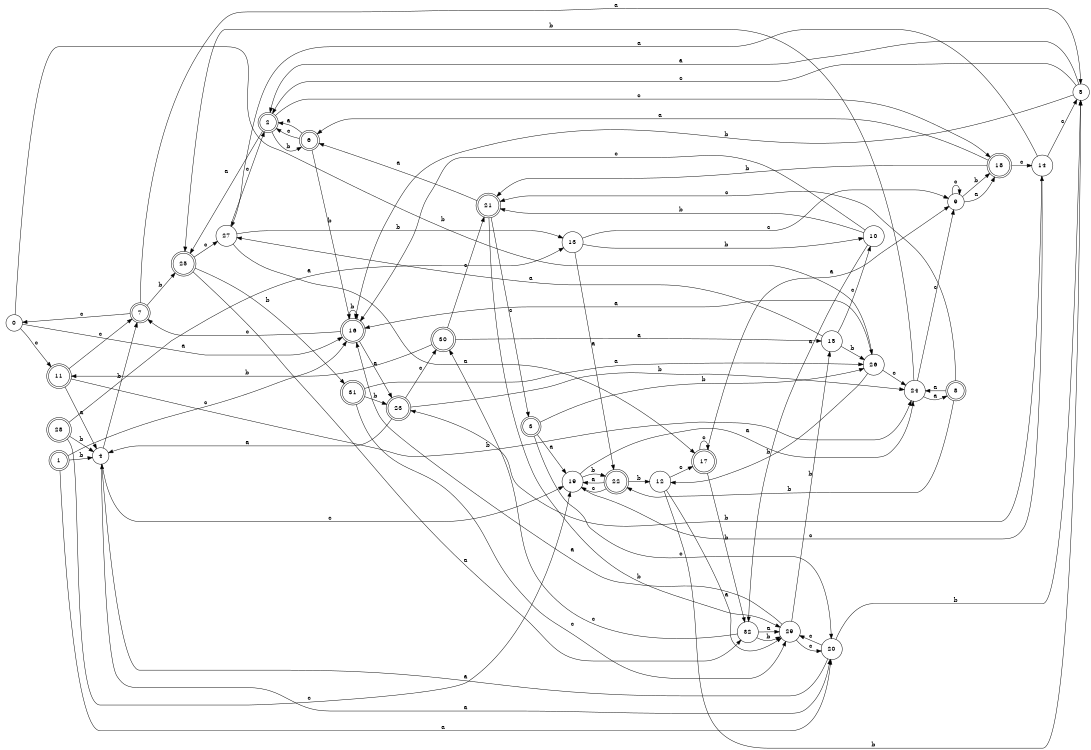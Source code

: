 digraph n27_5 {
__start0 [label="" shape="none"];

rankdir=LR;
size="8,5";

s0 [style="filled", color="black", fillcolor="white" shape="circle", label="0"];
s1 [style="rounded,filled", color="black", fillcolor="white" shape="doublecircle", label="1"];
s2 [style="rounded,filled", color="black", fillcolor="white" shape="doublecircle", label="2"];
s3 [style="rounded,filled", color="black", fillcolor="white" shape="doublecircle", label="3"];
s4 [style="filled", color="black", fillcolor="white" shape="circle", label="4"];
s5 [style="filled", color="black", fillcolor="white" shape="circle", label="5"];
s6 [style="rounded,filled", color="black", fillcolor="white" shape="doublecircle", label="6"];
s7 [style="rounded,filled", color="black", fillcolor="white" shape="doublecircle", label="7"];
s8 [style="rounded,filled", color="black", fillcolor="white" shape="doublecircle", label="8"];
s9 [style="filled", color="black", fillcolor="white" shape="circle", label="9"];
s10 [style="filled", color="black", fillcolor="white" shape="circle", label="10"];
s11 [style="rounded,filled", color="black", fillcolor="white" shape="doublecircle", label="11"];
s12 [style="filled", color="black", fillcolor="white" shape="circle", label="12"];
s13 [style="filled", color="black", fillcolor="white" shape="circle", label="13"];
s14 [style="filled", color="black", fillcolor="white" shape="circle", label="14"];
s15 [style="filled", color="black", fillcolor="white" shape="circle", label="15"];
s16 [style="rounded,filled", color="black", fillcolor="white" shape="doublecircle", label="16"];
s17 [style="rounded,filled", color="black", fillcolor="white" shape="doublecircle", label="17"];
s18 [style="rounded,filled", color="black", fillcolor="white" shape="doublecircle", label="18"];
s19 [style="filled", color="black", fillcolor="white" shape="circle", label="19"];
s20 [style="filled", color="black", fillcolor="white" shape="circle", label="20"];
s21 [style="rounded,filled", color="black", fillcolor="white" shape="doublecircle", label="21"];
s22 [style="rounded,filled", color="black", fillcolor="white" shape="doublecircle", label="22"];
s23 [style="rounded,filled", color="black", fillcolor="white" shape="doublecircle", label="23"];
s24 [style="filled", color="black", fillcolor="white" shape="circle", label="24"];
s25 [style="rounded,filled", color="black", fillcolor="white" shape="doublecircle", label="25"];
s26 [style="filled", color="black", fillcolor="white" shape="circle", label="26"];
s27 [style="filled", color="black", fillcolor="white" shape="circle", label="27"];
s28 [style="rounded,filled", color="black", fillcolor="white" shape="doublecircle", label="28"];
s29 [style="filled", color="black", fillcolor="white" shape="circle", label="29"];
s30 [style="rounded,filled", color="black", fillcolor="white" shape="doublecircle", label="30"];
s31 [style="rounded,filled", color="black", fillcolor="white" shape="doublecircle", label="31"];
s32 [style="filled", color="black", fillcolor="white" shape="circle", label="32"];
s0 -> s16 [label="a"];
s0 -> s26 [label="b"];
s0 -> s11 [label="c"];
s1 -> s20 [label="a"];
s1 -> s4 [label="b"];
s1 -> s16 [label="c"];
s2 -> s25 [label="a"];
s2 -> s6 [label="b"];
s2 -> s18 [label="c"];
s3 -> s19 [label="a"];
s3 -> s26 [label="b"];
s3 -> s20 [label="c"];
s4 -> s20 [label="a"];
s4 -> s7 [label="b"];
s4 -> s19 [label="c"];
s5 -> s2 [label="a"];
s5 -> s16 [label="b"];
s5 -> s2 [label="c"];
s6 -> s2 [label="a"];
s6 -> s16 [label="b"];
s6 -> s2 [label="c"];
s7 -> s5 [label="a"];
s7 -> s25 [label="b"];
s7 -> s0 [label="c"];
s8 -> s24 [label="a"];
s8 -> s22 [label="b"];
s8 -> s21 [label="c"];
s9 -> s18 [label="a"];
s9 -> s18 [label="b"];
s9 -> s9 [label="c"];
s10 -> s32 [label="a"];
s10 -> s21 [label="b"];
s10 -> s16 [label="c"];
s11 -> s4 [label="a"];
s11 -> s24 [label="b"];
s11 -> s7 [label="c"];
s12 -> s29 [label="a"];
s12 -> s5 [label="b"];
s12 -> s17 [label="c"];
s13 -> s22 [label="a"];
s13 -> s10 [label="b"];
s13 -> s9 [label="c"];
s14 -> s27 [label="a"];
s14 -> s23 [label="b"];
s14 -> s5 [label="c"];
s15 -> s27 [label="a"];
s15 -> s26 [label="b"];
s15 -> s10 [label="c"];
s16 -> s23 [label="a"];
s16 -> s16 [label="b"];
s16 -> s7 [label="c"];
s17 -> s9 [label="a"];
s17 -> s32 [label="b"];
s17 -> s17 [label="c"];
s18 -> s6 [label="a"];
s18 -> s21 [label="b"];
s18 -> s14 [label="c"];
s19 -> s24 [label="a"];
s19 -> s22 [label="b"];
s19 -> s14 [label="c"];
s20 -> s4 [label="a"];
s20 -> s5 [label="b"];
s20 -> s29 [label="c"];
s21 -> s6 [label="a"];
s21 -> s29 [label="b"];
s21 -> s3 [label="c"];
s22 -> s19 [label="a"];
s22 -> s12 [label="b"];
s22 -> s19 [label="c"];
s23 -> s4 [label="a"];
s23 -> s24 [label="b"];
s23 -> s30 [label="c"];
s24 -> s8 [label="a"];
s24 -> s25 [label="b"];
s24 -> s9 [label="c"];
s25 -> s32 [label="a"];
s25 -> s31 [label="b"];
s25 -> s27 [label="c"];
s26 -> s16 [label="a"];
s26 -> s12 [label="b"];
s26 -> s24 [label="c"];
s27 -> s17 [label="a"];
s27 -> s13 [label="b"];
s27 -> s2 [label="c"];
s28 -> s13 [label="a"];
s28 -> s4 [label="b"];
s28 -> s19 [label="c"];
s29 -> s16 [label="a"];
s29 -> s15 [label="b"];
s29 -> s20 [label="c"];
s30 -> s15 [label="a"];
s30 -> s11 [label="b"];
s30 -> s21 [label="c"];
s31 -> s26 [label="a"];
s31 -> s23 [label="b"];
s31 -> s29 [label="c"];
s32 -> s29 [label="a"];
s32 -> s29 [label="b"];
s32 -> s30 [label="c"];

}